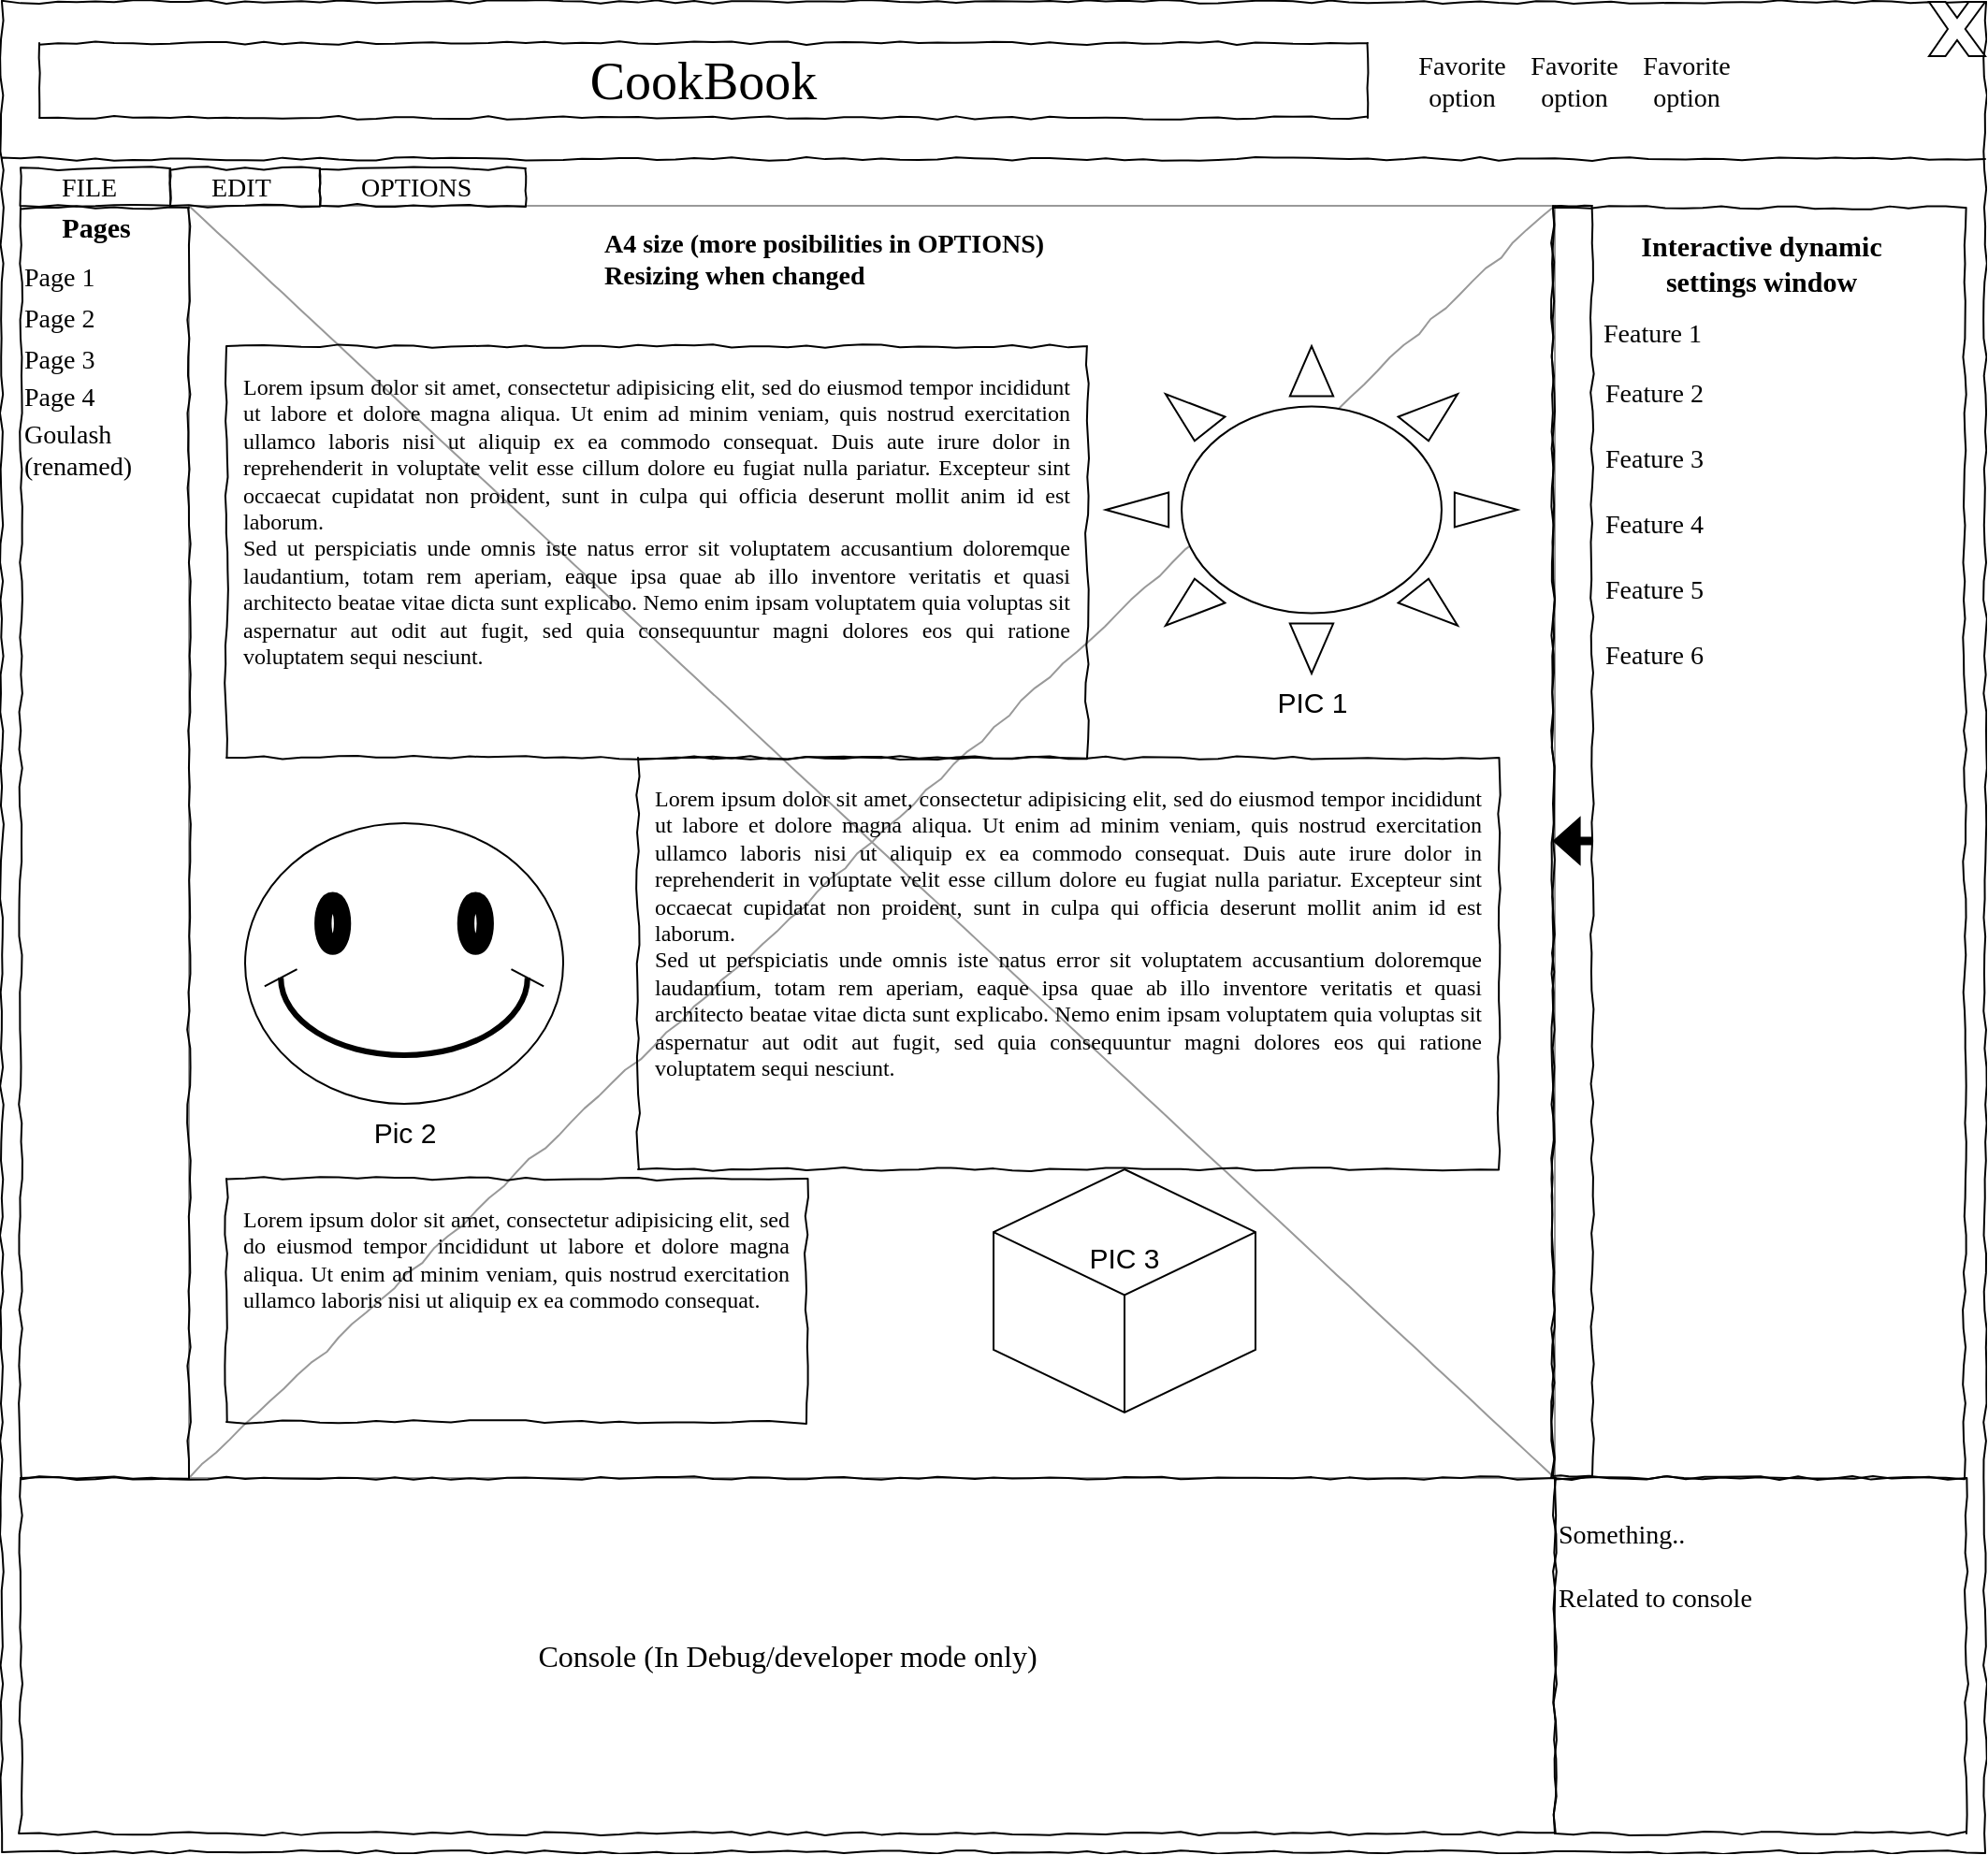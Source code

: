 <mxfile version="20.2.3" type="device"><diagram name="Main Layout" id="03018318-947c-dd8e-b7a3-06fadd420f32"><mxGraphModel dx="1727" dy="1230" grid="1" gridSize="10" guides="1" tooltips="1" connect="1" arrows="1" fold="1" page="1" pageScale="1" pageWidth="1100" pageHeight="850" background="#ffffff" math="0" shadow="0"><root><mxCell id="0"/><mxCell id="1" parent="0"/><mxCell id="677b7b8949515195-1" value="" style="whiteSpace=wrap;html=1;rounded=0;shadow=0;labelBackgroundColor=none;strokeColor=#000000;strokeWidth=1;fillColor=none;fontFamily=Verdana;fontSize=12;fontColor=#000000;align=center;comic=1;" parent="1" vertex="1"><mxGeometry x="20" y="21" width="1060" height="989" as="geometry"/></mxCell><mxCell id="677b7b8949515195-16" value="" style="verticalLabelPosition=bottom;shadow=0;dashed=0;align=center;html=1;verticalAlign=top;strokeWidth=1;shape=mxgraph.mockup.graphics.simpleIcon;strokeColor=#999999;rounded=0;labelBackgroundColor=none;fontFamily=Verdana;fontSize=14;fontColor=#000000;comic=1;" parent="1" vertex="1"><mxGeometry x="120" y="130" width="730" height="680" as="geometry"/></mxCell><mxCell id="677b7b8949515195-2" value="CookBook" style="whiteSpace=wrap;html=1;rounded=0;shadow=0;labelBackgroundColor=none;strokeWidth=1;fontFamily=Verdana;fontSize=28;align=center;comic=1;" parent="1" vertex="1"><mxGeometry x="40" y="43" width="710" height="40" as="geometry"/></mxCell><mxCell id="677b7b8949515195-4" value="Favorite &lt;br&gt;option" style="text;html=1;points=[];align=center;verticalAlign=top;spacingTop=-4;fontSize=14;fontFamily=Verdana" parent="1" vertex="1"><mxGeometry x="770" y="45" width="60" height="37" as="geometry"/></mxCell><mxCell id="677b7b8949515195-8" value="" style="whiteSpace=wrap;html=1;rounded=0;shadow=0;labelBackgroundColor=none;strokeWidth=1;fillColor=none;fontFamily=Verdana;fontSize=12;align=center;comic=1;" parent="1" vertex="1"><mxGeometry x="30" y="131" width="90" height="679" as="geometry"/></mxCell><mxCell id="677b7b8949515195-9" value="" style="line;strokeWidth=1;html=1;rounded=0;shadow=0;labelBackgroundColor=none;fillColor=none;fontFamily=Verdana;fontSize=14;fontColor=#000000;align=center;comic=1;" parent="1" vertex="1"><mxGeometry x="20" y="60" width="1060" height="90" as="geometry"/></mxCell><mxCell id="677b7b8949515195-15" value="&lt;div style=&quot;text-align: justify&quot;&gt;&lt;span&gt;Lorem ipsum dolor sit amet, consectetur adipisicing elit, sed do eiusmod tempor incididunt ut labore et dolore magna aliqua. Ut enim ad minim veniam, quis nostrud exercitation ullamco laboris nisi ut aliquip ex ea commodo consequat. Duis aute irure dolor in reprehenderit in voluptate velit esse cillum dolore eu fugiat nulla pariatur. Excepteur sint occaecat cupidatat non proident, sunt in culpa qui officia deserunt mollit anim id est laborum.&lt;/span&gt;&lt;/div&gt;&lt;div style=&quot;text-align: justify&quot;&gt;&lt;span&gt;Sed ut perspiciatis unde omnis iste natus error sit voluptatem accusantium doloremque laudantium, totam rem aperiam, eaque ipsa quae ab illo inventore veritatis et quasi architecto beatae vitae dicta sunt explicabo. Nemo enim ipsam voluptatem quia voluptas sit aspernatur aut odit aut fugit, sed quia consequuntur magni dolores eos qui ratione voluptatem sequi nesciunt.&amp;nbsp;&lt;/span&gt;&lt;/div&gt;" style="whiteSpace=wrap;html=1;rounded=0;shadow=0;labelBackgroundColor=none;strokeWidth=1;fillColor=none;fontFamily=Verdana;fontSize=12;align=center;verticalAlign=top;spacing=10;comic=1;" parent="1" vertex="1"><mxGeometry x="140" y="205" width="460" height="220" as="geometry"/></mxCell><mxCell id="677b7b8949515195-25" value="" style="whiteSpace=wrap;html=1;rounded=0;shadow=0;labelBackgroundColor=none;strokeWidth=1;fillColor=none;fontFamily=Verdana;fontSize=12;align=center;comic=1;" parent="1" vertex="1"><mxGeometry x="849" y="131" width="220" height="679" as="geometry"/></mxCell><mxCell id="677b7b8949515195-26" value="" style="whiteSpace=wrap;html=1;rounded=0;shadow=0;labelBackgroundColor=none;strokeWidth=1;fillColor=none;fontFamily=Verdana;fontSize=12;align=center;comic=1;" parent="1" vertex="1"><mxGeometry x="850" y="810" width="220" height="190" as="geometry"/></mxCell><mxCell id="677b7b8949515195-27" value="Page 1" style="text;html=1;points=[];align=left;verticalAlign=top;spacingTop=-4;fontSize=14;fontFamily=Verdana" parent="1" vertex="1"><mxGeometry x="30" y="158" width="170" height="20" as="geometry"/></mxCell><mxCell id="677b7b8949515195-42" value="Something.. &lt;br&gt;&lt;br&gt;Related to console" style="text;html=1;points=[];align=left;verticalAlign=top;spacingTop=-4;fontSize=14;fontFamily=Verdana" parent="1" vertex="1"><mxGeometry x="850" y="830" width="170" height="60" as="geometry"/></mxCell><mxCell id="677b7b8949515195-44" value="&lt;font style=&quot;font-size: 15px;&quot;&gt;&lt;b&gt;Interactive dynamic&lt;br&gt;settings window&lt;/b&gt;&lt;/font&gt;" style="text;html=1;points=[];align=center;verticalAlign=top;spacingTop=-4;fontSize=14;fontFamily=Verdana" parent="1" vertex="1"><mxGeometry x="875" y="140" width="170" height="40" as="geometry"/></mxCell><mxCell id="677b7b8949515195-45" value="Feature 2" style="text;html=1;points=[];align=left;verticalAlign=top;spacingTop=-4;fontSize=14;fontFamily=Verdana" parent="1" vertex="1"><mxGeometry x="874.5" y="220" width="170" height="20" as="geometry"/></mxCell><mxCell id="677b7b8949515195-46" value="Feature 3" style="text;html=1;points=[];align=left;verticalAlign=top;spacingTop=-4;fontSize=14;fontFamily=Verdana" parent="1" vertex="1"><mxGeometry x="874.5" y="255" width="170" height="20" as="geometry"/></mxCell><mxCell id="677b7b8949515195-47" value="Feature 4" style="text;html=1;points=[];align=left;verticalAlign=top;spacingTop=-4;fontSize=14;fontFamily=Verdana" parent="1" vertex="1"><mxGeometry x="874.5" y="290" width="170" height="20" as="geometry"/></mxCell><mxCell id="677b7b8949515195-48" value="Feature 5" style="text;html=1;points=[];align=left;verticalAlign=top;spacingTop=-4;fontSize=14;fontFamily=Verdana" parent="1" vertex="1"><mxGeometry x="874.5" y="325" width="170" height="20" as="geometry"/></mxCell><mxCell id="677b7b8949515195-49" value="Feature 6" style="text;html=1;points=[];align=left;verticalAlign=top;spacingTop=-4;fontSize=14;fontFamily=Verdana" parent="1" vertex="1"><mxGeometry x="874.5" y="360" width="170" height="20" as="geometry"/></mxCell><mxCell id="3SqLL6gz5-Gs9XQAmFbm-2" value="" style="whiteSpace=wrap;html=1;rounded=0;shadow=0;labelBackgroundColor=none;strokeWidth=1;fillColor=none;fontFamily=Verdana;fontSize=12;align=center;comic=1;" parent="1" vertex="1"><mxGeometry x="30" y="110" width="80" height="20" as="geometry"/></mxCell><mxCell id="3SqLL6gz5-Gs9XQAmFbm-3" value="FILE&lt;br&gt;" style="text;html=1;points=[];align=left;verticalAlign=top;spacingTop=-4;fontSize=14;fontFamily=Verdana" parent="1" vertex="1"><mxGeometry x="50" y="110" width="60" height="20" as="geometry"/></mxCell><mxCell id="3SqLL6gz5-Gs9XQAmFbm-8" value="" style="whiteSpace=wrap;html=1;rounded=0;shadow=0;labelBackgroundColor=none;strokeWidth=1;fillColor=none;fontFamily=Verdana;fontSize=12;align=center;comic=1;" parent="1" vertex="1"><mxGeometry x="110" y="110" width="80" height="20" as="geometry"/></mxCell><mxCell id="3SqLL6gz5-Gs9XQAmFbm-9" value="EDIT" style="text;html=1;points=[];align=left;verticalAlign=top;spacingTop=-4;fontSize=14;fontFamily=Verdana" parent="1" vertex="1"><mxGeometry x="130" y="110" width="60" height="20" as="geometry"/></mxCell><mxCell id="3SqLL6gz5-Gs9XQAmFbm-10" value="" style="whiteSpace=wrap;html=1;rounded=0;shadow=0;labelBackgroundColor=none;strokeWidth=1;fillColor=none;fontFamily=Verdana;fontSize=12;align=center;comic=1;" parent="1" vertex="1"><mxGeometry x="190" y="110" width="110" height="20" as="geometry"/></mxCell><mxCell id="3SqLL6gz5-Gs9XQAmFbm-11" value="OPTIONS" style="text;html=1;points=[];align=left;verticalAlign=top;spacingTop=-4;fontSize=14;fontFamily=Verdana" parent="1" vertex="1"><mxGeometry x="210" y="110" width="60" height="20" as="geometry"/></mxCell><mxCell id="3SqLL6gz5-Gs9XQAmFbm-18" value="&lt;font style=&quot;font-size: 16px;&quot;&gt;Console (In Debug/developer mode only)&lt;/font&gt;" style="whiteSpace=wrap;html=1;rounded=0;shadow=0;labelBackgroundColor=none;strokeWidth=1;fillColor=none;fontFamily=Verdana;fontSize=12;align=center;comic=1;" parent="1" vertex="1"><mxGeometry x="30" y="810" width="820" height="190" as="geometry"/></mxCell><mxCell id="3SqLL6gz5-Gs9XQAmFbm-19" value="Feature 1" style="text;html=1;points=[];align=left;verticalAlign=top;spacingTop=-4;fontSize=14;fontFamily=Verdana" parent="1" vertex="1"><mxGeometry x="873.5" y="188" width="170" height="20" as="geometry"/></mxCell><mxCell id="3SqLL6gz5-Gs9XQAmFbm-20" value="&lt;span style=&quot;font-size: 15px;&quot;&gt;&lt;b&gt;Pages&lt;/b&gt;&lt;/span&gt;" style="text;html=1;points=[];align=center;verticalAlign=top;spacingTop=-4;fontSize=14;fontFamily=Verdana" parent="1" vertex="1"><mxGeometry x="20" y="130" width="100" height="28" as="geometry"/></mxCell><mxCell id="3SqLL6gz5-Gs9XQAmFbm-21" value="Page 2" style="text;html=1;points=[];align=left;verticalAlign=top;spacingTop=-4;fontSize=14;fontFamily=Verdana" parent="1" vertex="1"><mxGeometry x="30" y="180" width="170" height="20" as="geometry"/></mxCell><mxCell id="3SqLL6gz5-Gs9XQAmFbm-22" value="Page 3" style="text;html=1;points=[];align=left;verticalAlign=top;spacingTop=-4;fontSize=14;fontFamily=Verdana" parent="1" vertex="1"><mxGeometry x="30" y="202" width="170" height="20" as="geometry"/></mxCell><mxCell id="3SqLL6gz5-Gs9XQAmFbm-23" value="Page 4" style="text;html=1;points=[];align=left;verticalAlign=top;spacingTop=-4;fontSize=14;fontFamily=Verdana" parent="1" vertex="1"><mxGeometry x="30" y="222" width="170" height="20" as="geometry"/></mxCell><mxCell id="3SqLL6gz5-Gs9XQAmFbm-24" value="Goulash&lt;br&gt;(renamed)" style="text;html=1;points=[];align=left;verticalAlign=top;spacingTop=-4;fontSize=14;fontFamily=Verdana" parent="1" vertex="1"><mxGeometry x="30" y="242" width="170" height="48" as="geometry"/></mxCell><mxCell id="3SqLL6gz5-Gs9XQAmFbm-25" value="A4 size (more posibilities in OPTIONS)&lt;br&gt;Resizing when changed" style="text;html=1;points=[];align=left;verticalAlign=top;spacingTop=-4;fontSize=14;fontFamily=Verdana;fontStyle=1" parent="1" vertex="1"><mxGeometry x="340" y="140" width="330" height="90" as="geometry"/></mxCell><mxCell id="3SqLL6gz5-Gs9XQAmFbm-26" value="&lt;div style=&quot;text-align: justify&quot;&gt;&lt;span&gt;Lorem ipsum dolor sit amet, consectetur adipisicing elit, sed do eiusmod tempor incididunt ut labore et dolore magna aliqua. Ut enim ad minim veniam, quis nostrud exercitation ullamco laboris nisi ut aliquip ex ea commodo consequat. Duis aute irure dolor in reprehenderit in voluptate velit esse cillum dolore eu fugiat nulla pariatur. Excepteur sint occaecat cupidatat non proident, sunt in culpa qui officia deserunt mollit anim id est laborum.&lt;/span&gt;&lt;/div&gt;&lt;div style=&quot;text-align: justify&quot;&gt;&lt;span&gt;Sed ut perspiciatis unde omnis iste natus error sit voluptatem accusantium doloremque laudantium, totam rem aperiam, eaque ipsa quae ab illo inventore veritatis et quasi architecto beatae vitae dicta sunt explicabo. Nemo enim ipsam voluptatem quia voluptas sit aspernatur aut odit aut fugit, sed quia consequuntur magni dolores eos qui ratione voluptatem sequi nesciunt.&amp;nbsp;&lt;/span&gt;&lt;/div&gt;" style="whiteSpace=wrap;html=1;rounded=0;shadow=0;labelBackgroundColor=none;strokeWidth=1;fillColor=none;fontFamily=Verdana;fontSize=12;align=center;verticalAlign=top;spacing=10;comic=1;" parent="1" vertex="1"><mxGeometry x="360" y="425" width="460" height="220" as="geometry"/></mxCell><mxCell id="3SqLL6gz5-Gs9XQAmFbm-27" value="&lt;div style=&quot;text-align: justify&quot;&gt;&lt;span&gt;Lorem ipsum dolor sit amet, consectetur adipisicing elit, sed do eiusmod tempor incididunt ut labore et dolore magna aliqua. Ut enim ad minim veniam, quis nostrud exercitation ullamco laboris nisi ut aliquip ex ea commodo consequat.&amp;nbsp;&lt;br&gt;&lt;/span&gt;&lt;/div&gt;" style="whiteSpace=wrap;html=1;rounded=0;shadow=0;labelBackgroundColor=none;strokeWidth=1;fillColor=none;fontFamily=Verdana;fontSize=12;align=center;verticalAlign=top;spacing=10;comic=1;" parent="1" vertex="1"><mxGeometry x="140" y="650" width="310" height="130" as="geometry"/></mxCell><mxCell id="3SqLL6gz5-Gs9XQAmFbm-28" value="PIC 1&lt;br&gt;" style="verticalLabelPosition=bottom;verticalAlign=top;html=1;shape=mxgraph.basic.sun;fontSize=15;" parent="1" vertex="1"><mxGeometry x="610" y="205" width="220" height="175" as="geometry"/></mxCell><mxCell id="3SqLL6gz5-Gs9XQAmFbm-29" value="Pic 2" style="verticalLabelPosition=bottom;verticalAlign=top;html=1;shape=mxgraph.basic.smiley;fontSize=15;" parent="1" vertex="1"><mxGeometry x="150" y="460" width="170" height="150" as="geometry"/></mxCell><mxCell id="3SqLL6gz5-Gs9XQAmFbm-30" value="PIC 3&lt;br&gt;&lt;br&gt;&lt;br&gt;" style="whiteSpace=wrap;html=1;shape=mxgraph.basic.isocube;isoAngle=15;fontSize=15;" parent="1" vertex="1"><mxGeometry x="550" y="645" width="140" height="130" as="geometry"/></mxCell><mxCell id="3SqLL6gz5-Gs9XQAmFbm-32" value="Favorite &lt;br&gt;option" style="text;html=1;points=[];align=center;verticalAlign=top;spacingTop=-4;fontSize=14;fontFamily=Verdana" parent="1" vertex="1"><mxGeometry x="830" y="44.5" width="60" height="37" as="geometry"/></mxCell><mxCell id="3SqLL6gz5-Gs9XQAmFbm-33" value="Favorite &lt;br&gt;option" style="text;html=1;points=[];align=center;verticalAlign=top;spacingTop=-4;fontSize=14;fontFamily=Verdana" parent="1" vertex="1"><mxGeometry x="890" y="44.5" width="60" height="37" as="geometry"/></mxCell><mxCell id="3SqLL6gz5-Gs9XQAmFbm-35" value="" style="verticalLabelPosition=bottom;verticalAlign=top;html=1;shape=mxgraph.basic.x;fontSize=15;" parent="1" vertex="1"><mxGeometry x="1050" y="21" width="30" height="29" as="geometry"/></mxCell><mxCell id="7iU77TuNi4ZZjlurvhsY-1" value="" style="whiteSpace=wrap;html=1;rounded=0;shadow=0;labelBackgroundColor=none;strokeWidth=1;fillColor=none;fontFamily=Verdana;fontSize=12;align=center;comic=1;" vertex="1" parent="1"><mxGeometry x="849" y="130" width="21" height="679" as="geometry"/></mxCell><mxCell id="7iU77TuNi4ZZjlurvhsY-2" value="" style="shape=flexArrow;endArrow=classic;html=1;rounded=0;exitX=1;exitY=0.5;exitDx=0;exitDy=0;entryX=0;entryY=0.5;entryDx=0;entryDy=0;fillColor=#000000;width=3.462;endSize=4.269;" edge="1" parent="1" source="7iU77TuNi4ZZjlurvhsY-1" target="7iU77TuNi4ZZjlurvhsY-1"><mxGeometry width="50" height="50" relative="1" as="geometry"><mxPoint x="960" y="475" as="sourcePoint"/><mxPoint x="1010" y="425" as="targetPoint"/></mxGeometry></mxCell></root></mxGraphModel></diagram></mxfile>